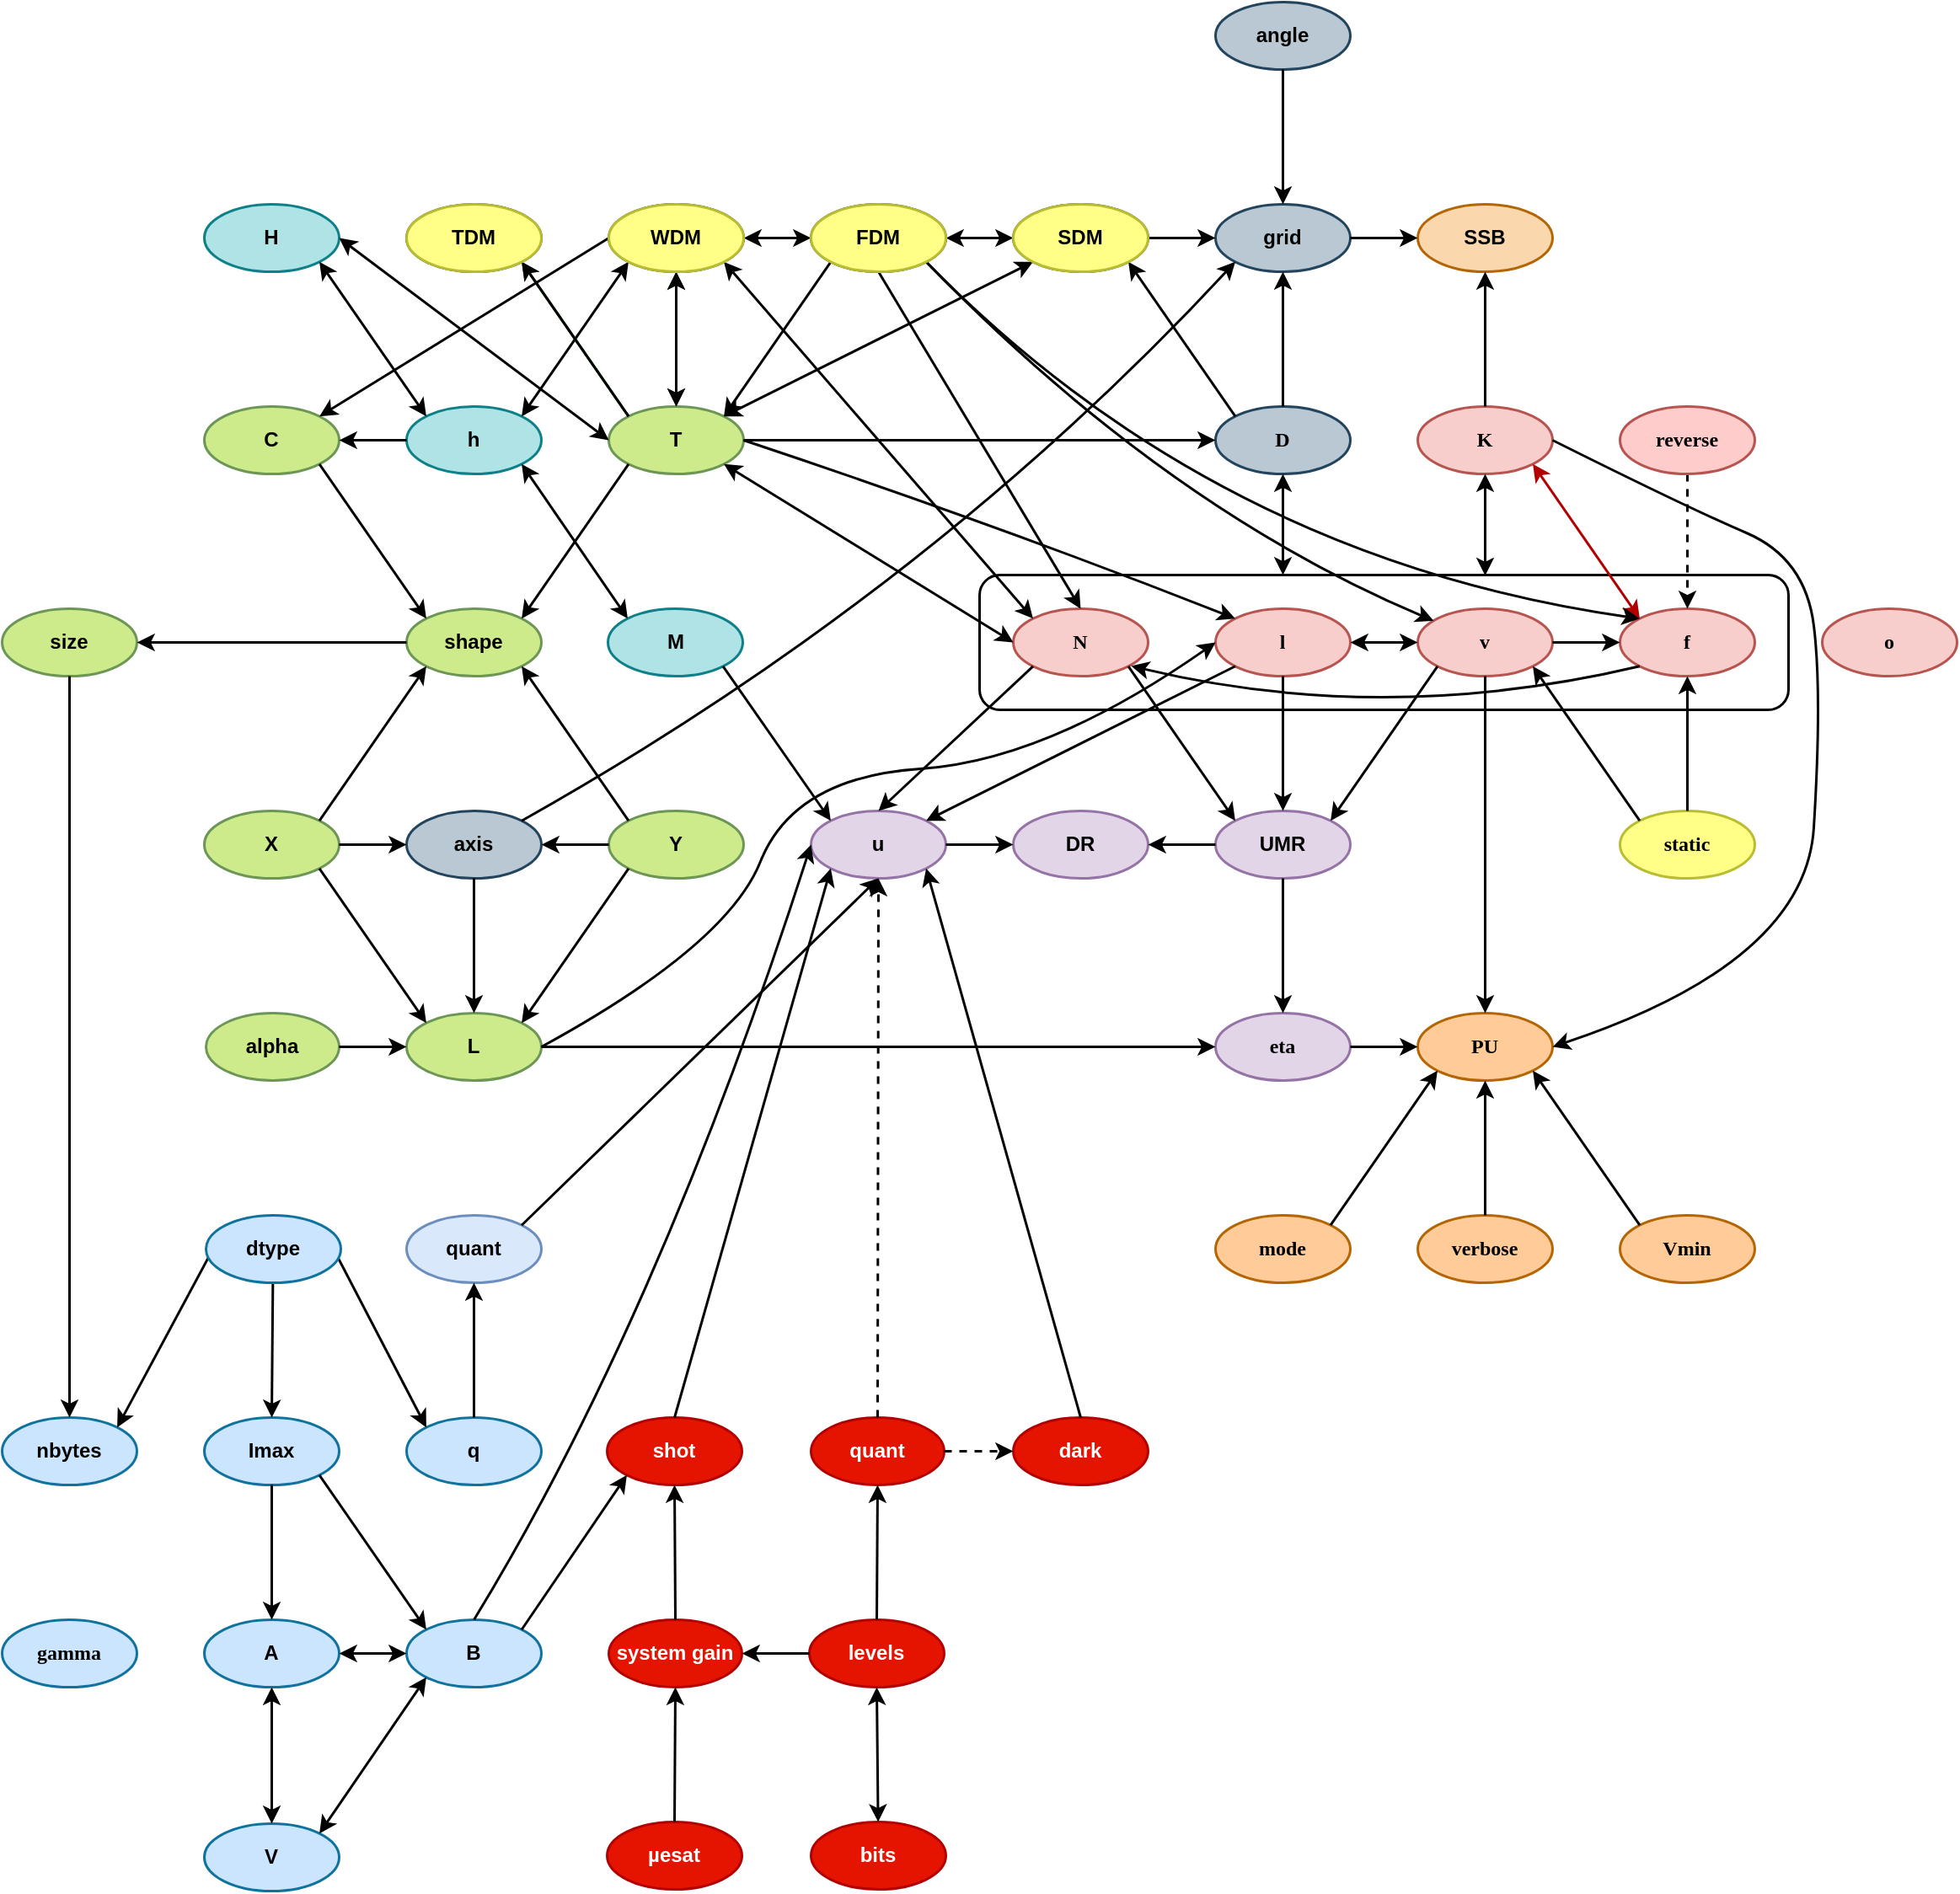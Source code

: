 <mxfile version="20.8.16" type="device"><diagram name="Page-1" id="42789a77-a242-8287-6e28-9cd8cfd52e62"><mxGraphModel dx="2074" dy="1205" grid="1" gridSize="10" guides="1" tooltips="1" connect="1" arrows="1" fold="1" page="1" pageScale="1" pageWidth="1169" pageHeight="827" background="#FFFFFF" math="0" shadow="0"><root><mxCell id="0"/><mxCell id="1" parent="0"/><mxCell id="Fuf8ZG8SZwSjGpJqajnA-6" value="" style="rounded=1;whiteSpace=wrap;html=1;labelBackgroundColor=default;strokeWidth=1.5;" parent="1" vertex="1"><mxGeometry x="620" y="380" width="480" height="80" as="geometry"/></mxCell><mxCell id="1ea317790d2ca983-6" value="&lt;span&gt;o&lt;/span&gt;" style="ellipse;whiteSpace=wrap;html=1;rounded=0;shadow=0;comic=0;labelBackgroundColor=none;strokeWidth=1.5;fontFamily=Verdana;fontSize=12;align=center;fontStyle=1;fillColor=#f8cecc;strokeColor=#b85450;labelBorderColor=none;" parent="1" vertex="1"><mxGeometry x="1120" y="400" width="80" height="40" as="geometry"/></mxCell><mxCell id="1ea317790d2ca983-1" value="N" style="ellipse;whiteSpace=wrap;html=1;rounded=0;shadow=0;comic=0;labelBackgroundColor=none;strokeWidth=1.5;fontFamily=Verdana;fontSize=12;align=center;fontStyle=1;fillColor=#f8cecc;strokeColor=#b85450;labelBorderColor=none;" parent="1" vertex="1"><mxGeometry x="640" y="400" width="80" height="40" as="geometry"/></mxCell><mxCell id="1ea317790d2ca983-2" value="&lt;span&gt;K&lt;/span&gt;" style="ellipse;whiteSpace=wrap;html=1;rounded=0;shadow=0;comic=0;labelBackgroundColor=none;strokeWidth=1.5;fontFamily=Verdana;fontSize=12;align=center;fontStyle=1;fillColor=#f8cecc;strokeColor=#b85450;labelBorderColor=none;" parent="1" vertex="1"><mxGeometry x="880" y="280" width="80" height="40" as="geometry"/></mxCell><mxCell id="1ea317790d2ca983-3" value="&lt;span&gt;l&lt;/span&gt;" style="ellipse;whiteSpace=wrap;html=1;rounded=0;shadow=0;comic=0;labelBackgroundColor=none;strokeWidth=1.5;fontFamily=Verdana;fontSize=12;align=center;fontStyle=1;fillColor=#f8cecc;strokeColor=#b85450;labelBorderColor=none;" parent="1" vertex="1"><mxGeometry x="760" y="400" width="80" height="40" as="geometry"/></mxCell><mxCell id="1ea317790d2ca983-4" value="&lt;span&gt;v&lt;/span&gt;" style="ellipse;whiteSpace=wrap;html=1;rounded=0;shadow=0;comic=0;labelBackgroundColor=none;strokeWidth=1.5;fontFamily=Verdana;fontSize=12;align=center;fontStyle=1;fillColor=#f8cecc;strokeColor=#b85450;labelBorderColor=none;" parent="1" vertex="1"><mxGeometry x="880" y="400" width="80" height="40" as="geometry"/></mxCell><mxCell id="1ea317790d2ca983-5" value="&lt;span&gt;f&lt;/span&gt;" style="ellipse;whiteSpace=wrap;html=1;rounded=0;shadow=0;comic=0;labelBackgroundColor=none;strokeWidth=1.5;fontFamily=Verdana;fontSize=12;align=center;fontStyle=1;fillColor=#f8cecc;strokeColor=#b85450;labelBorderColor=none;" parent="1" vertex="1"><mxGeometry x="1000" y="400" width="80" height="40" as="geometry"/></mxCell><mxCell id="1ea317790d2ca983-7" value="&lt;span&gt;D&lt;/span&gt;" style="ellipse;whiteSpace=wrap;html=1;rounded=0;shadow=0;comic=0;labelBackgroundColor=none;strokeWidth=1.5;fontFamily=Verdana;fontSize=12;align=center;fontStyle=1;fillColor=#bac8d3;strokeColor=#23445D;labelBorderColor=none;" parent="1" vertex="1"><mxGeometry x="760" y="280" width="80" height="40" as="geometry"/></mxCell><mxCell id="1ea317790d2ca983-8" value="eta" style="ellipse;whiteSpace=wrap;html=1;rounded=0;shadow=0;comic=0;labelBackgroundColor=none;strokeWidth=1.5;fontFamily=Verdana;fontSize=12;align=center;fontStyle=1;fillColor=#e1d5e7;strokeColor=#9673a6;labelBorderColor=none;" parent="1" vertex="1"><mxGeometry x="760" y="640" width="80" height="40" as="geometry"/></mxCell><mxCell id="1ea317790d2ca983-10" value="&lt;span&gt;static&lt;/span&gt;" style="ellipse;whiteSpace=wrap;html=1;rounded=0;shadow=0;comic=0;labelBackgroundColor=none;strokeWidth=1.5;fontFamily=Verdana;fontSize=12;align=center;fontStyle=1;fillColor=#ffff88;strokeColor=#B8BD31;labelBorderColor=none;" parent="1" vertex="1"><mxGeometry x="1000" y="520" width="80" height="40" as="geometry"/></mxCell><mxCell id="1ea317790d2ca983-11" value="&lt;span&gt;PU&lt;br&gt;&lt;/span&gt;" style="ellipse;whiteSpace=wrap;html=1;rounded=0;shadow=0;comic=0;labelBackgroundColor=none;strokeWidth=1.5;fontFamily=Verdana;fontSize=12;align=center;fontStyle=1;fillColor=#ffcc99;strokeColor=#B46504;labelBorderColor=none;" parent="1" vertex="1"><mxGeometry x="880" y="640" width="80" height="40" as="geometry"/></mxCell><mxCell id="fu6DnhhA0FLCa2TkjUO7-2" value="UMR" style="ellipse;whiteSpace=wrap;html=1;fontStyle=1;fillColor=#e1d5e7;strokeColor=#9673a6;shadow=0;strokeWidth=1.5;labelBorderColor=none;" parent="1" vertex="1"><mxGeometry x="760" y="520" width="80" height="40" as="geometry"/></mxCell><mxCell id="fu6DnhhA0FLCa2TkjUO7-3" value="" style="endArrow=classic;startArrow=classic;html=1;rounded=0;exitX=0;exitY=0;exitDx=0;exitDy=0;entryX=1;entryY=1;entryDx=0;entryDy=0;fillColor=#e51400;strokeColor=#B20000;fontStyle=1;shadow=0;strokeWidth=1.5;labelBorderColor=none;" parent="1" source="1ea317790d2ca983-5" target="1ea317790d2ca983-2" edge="1"><mxGeometry width="50" height="50" relative="1" as="geometry"><mxPoint x="970" y="460" as="sourcePoint"/><mxPoint x="940" y="400" as="targetPoint"/></mxGeometry></mxCell><mxCell id="fu6DnhhA0FLCa2TkjUO7-15" value="" style="endArrow=classic;html=1;rounded=1;exitX=0;exitY=1;exitDx=0;exitDy=0;entryX=1;entryY=0;entryDx=0;entryDy=0;fontStyle=1;shadow=0;strokeWidth=1.5;labelBorderColor=none;" parent="1" source="1ea317790d2ca983-4" target="fu6DnhhA0FLCa2TkjUO7-2" edge="1"><mxGeometry width="50" height="50" relative="1" as="geometry"><mxPoint x="950" y="460" as="sourcePoint"/><mxPoint x="1000" y="410" as="targetPoint"/></mxGeometry></mxCell><mxCell id="fu6DnhhA0FLCa2TkjUO7-16" value="" style="endArrow=classic;html=1;rounded=1;exitX=0.5;exitY=1;exitDx=0;exitDy=0;entryX=0.5;entryY=0;entryDx=0;entryDy=0;fontStyle=1;shadow=0;strokeWidth=1.5;labelBorderColor=none;" parent="1" source="1ea317790d2ca983-3" target="fu6DnhhA0FLCa2TkjUO7-2" edge="1"><mxGeometry width="50" height="50" relative="1" as="geometry"><mxPoint x="950" y="460" as="sourcePoint"/><mxPoint x="1000" y="410" as="targetPoint"/></mxGeometry></mxCell><mxCell id="fu6DnhhA0FLCa2TkjUO7-17" value="" style="endArrow=classic;html=1;rounded=1;exitX=1;exitY=1;exitDx=0;exitDy=0;entryX=0;entryY=0;entryDx=0;entryDy=0;fontStyle=1;shadow=0;strokeWidth=1.5;labelBorderColor=none;" parent="1" source="1ea317790d2ca983-1" target="fu6DnhhA0FLCa2TkjUO7-2" edge="1"><mxGeometry width="50" height="50" relative="1" as="geometry"><mxPoint x="950" y="460" as="sourcePoint"/><mxPoint x="1000" y="410" as="targetPoint"/></mxGeometry></mxCell><mxCell id="fu6DnhhA0FLCa2TkjUO7-18" value="" style="endArrow=classic;html=1;rounded=1;exitX=0.5;exitY=1;exitDx=0;exitDy=0;fontStyle=1;shadow=0;strokeWidth=1.5;labelBorderColor=none;" parent="1" source="fu6DnhhA0FLCa2TkjUO7-2" target="1ea317790d2ca983-8" edge="1"><mxGeometry width="50" height="50" relative="1" as="geometry"><mxPoint x="950" y="460" as="sourcePoint"/><mxPoint x="1000" y="410" as="targetPoint"/></mxGeometry></mxCell><mxCell id="fu6DnhhA0FLCa2TkjUO7-19" value="" style="endArrow=classic;html=1;rounded=1;exitX=0.5;exitY=1;exitDx=0;exitDy=0;entryX=0.5;entryY=0;entryDx=0;entryDy=0;fontStyle=1;shadow=0;strokeWidth=1.5;labelBorderColor=none;" parent="1" source="1ea317790d2ca983-4" target="1ea317790d2ca983-11" edge="1"><mxGeometry width="50" height="50" relative="1" as="geometry"><mxPoint x="950" y="460" as="sourcePoint"/><mxPoint x="1000" y="410" as="targetPoint"/></mxGeometry></mxCell><mxCell id="fu6DnhhA0FLCa2TkjUO7-20" value="" style="endArrow=classic;html=1;rounded=1;exitX=1;exitY=0.5;exitDx=0;exitDy=0;entryX=0;entryY=0.5;entryDx=0;entryDy=0;fontStyle=1;shadow=0;strokeWidth=1.5;labelBorderColor=none;" parent="1" source="1ea317790d2ca983-8" target="1ea317790d2ca983-11" edge="1"><mxGeometry width="50" height="50" relative="1" as="geometry"><mxPoint x="950" y="460" as="sourcePoint"/><mxPoint x="1000" y="410" as="targetPoint"/></mxGeometry></mxCell><mxCell id="fu6DnhhA0FLCa2TkjUO7-21" value="" style="endArrow=classic;startArrow=classic;html=1;rounded=1;exitX=1;exitY=0.5;exitDx=0;exitDy=0;fontStyle=1;shadow=0;strokeWidth=1.5;labelBorderColor=none;" parent="1" source="1ea317790d2ca983-3" edge="1"><mxGeometry width="50" height="50" relative="1" as="geometry"><mxPoint x="950" y="460" as="sourcePoint"/><mxPoint x="880" y="420" as="targetPoint"/></mxGeometry></mxCell><mxCell id="fu6DnhhA0FLCa2TkjUO7-22" value="" style="endArrow=classic;html=1;rounded=1;exitX=1;exitY=0.5;exitDx=0;exitDy=0;entryX=0;entryY=0.5;entryDx=0;entryDy=0;fontStyle=1;shadow=0;strokeWidth=1.5;labelBorderColor=none;" parent="1" source="1ea317790d2ca983-4" target="1ea317790d2ca983-5" edge="1"><mxGeometry width="50" height="50" relative="1" as="geometry"><mxPoint x="1010" y="590" as="sourcePoint"/><mxPoint x="1000" y="410" as="targetPoint"/></mxGeometry></mxCell><mxCell id="fu6DnhhA0FLCa2TkjUO7-24" value="" style="endArrow=classic;html=1;rounded=1;entryX=0.5;entryY=0;entryDx=0;entryDy=0;exitX=0.5;exitY=1;exitDx=0;exitDy=0;dashed=1;fontStyle=1;shadow=0;strokeWidth=1.5;labelBorderColor=none;" parent="1" target="1ea317790d2ca983-5" edge="1"><mxGeometry width="50" height="50" relative="1" as="geometry"><mxPoint x="1040" y="320" as="sourcePoint"/><mxPoint x="1000" y="410" as="targetPoint"/></mxGeometry></mxCell><mxCell id="fu6DnhhA0FLCa2TkjUO7-25" value="" style="endArrow=classic;html=1;rounded=1;entryX=1;entryY=1;entryDx=0;entryDy=0;exitX=0;exitY=0;exitDx=0;exitDy=0;fontStyle=1;shadow=0;strokeWidth=1.5;labelBorderColor=none;" parent="1" source="1ea317790d2ca983-10" target="1ea317790d2ca983-4" edge="1"><mxGeometry width="50" height="50" relative="1" as="geometry"><mxPoint x="980" y="520" as="sourcePoint"/><mxPoint x="1000" y="410" as="targetPoint"/></mxGeometry></mxCell><mxCell id="fu6DnhhA0FLCa2TkjUO7-26" value="" style="endArrow=classic;html=1;rounded=1;exitX=0.5;exitY=0;exitDx=0;exitDy=0;entryX=0.5;entryY=1;entryDx=0;entryDy=0;fontStyle=1;shadow=0;strokeWidth=1.5;labelBorderColor=none;" parent="1" source="1ea317790d2ca983-10" target="1ea317790d2ca983-5" edge="1"><mxGeometry width="50" height="50" relative="1" as="geometry"><mxPoint x="950" y="460" as="sourcePoint"/><mxPoint x="1000" y="410" as="targetPoint"/></mxGeometry></mxCell><mxCell id="fu6DnhhA0FLCa2TkjUO7-28" value="SSB" style="ellipse;whiteSpace=wrap;html=1;fontStyle=1;fillColor=#fad7ac;strokeColor=#b46504;shadow=0;strokeWidth=1.5;labelBorderColor=none;" parent="1" vertex="1"><mxGeometry x="880" y="160" width="80" height="40" as="geometry"/></mxCell><mxCell id="fu6DnhhA0FLCa2TkjUO7-29" value="grid" style="ellipse;whiteSpace=wrap;html=1;fontStyle=1;fillColor=#bac8d3;strokeColor=#23445D;shadow=0;strokeWidth=1.5;labelBorderColor=none;" parent="1" vertex="1"><mxGeometry x="760" y="160" width="80" height="40" as="geometry"/></mxCell><mxCell id="fu6DnhhA0FLCa2TkjUO7-30" value="" style="endArrow=classic;html=1;curved=1;exitX=1;exitY=0.5;exitDx=0;exitDy=0;entryX=0;entryY=0.5;entryDx=0;entryDy=0;fontStyle=1;shadow=0;strokeWidth=1.5;labelBorderColor=none;" parent="1" source="fu6DnhhA0FLCa2TkjUO7-29" target="fu6DnhhA0FLCa2TkjUO7-28" edge="1"><mxGeometry width="50" height="50" relative="1" as="geometry"><mxPoint x="950" y="380" as="sourcePoint"/><mxPoint x="1000" y="330" as="targetPoint"/></mxGeometry></mxCell><mxCell id="fu6DnhhA0FLCa2TkjUO7-31" value="" style="endArrow=classic;html=1;curved=1;exitX=0.5;exitY=0;exitDx=0;exitDy=0;entryX=0.5;entryY=1;entryDx=0;entryDy=0;fontStyle=1;shadow=0;strokeWidth=1.5;labelBorderColor=none;" parent="1" source="1ea317790d2ca983-2" target="fu6DnhhA0FLCa2TkjUO7-28" edge="1"><mxGeometry width="50" height="50" relative="1" as="geometry"><mxPoint x="950" y="380" as="sourcePoint"/><mxPoint x="1000" y="330" as="targetPoint"/></mxGeometry></mxCell><mxCell id="fu6DnhhA0FLCa2TkjUO7-32" value="" style="endArrow=classic;html=1;curved=1;exitX=0.5;exitY=0;exitDx=0;exitDy=0;fontStyle=1;shadow=0;strokeWidth=1.5;labelBorderColor=none;" parent="1" source="1ea317790d2ca983-7" target="fu6DnhhA0FLCa2TkjUO7-29" edge="1"><mxGeometry width="50" height="50" relative="1" as="geometry"><mxPoint x="950" y="380" as="sourcePoint"/><mxPoint x="1000" y="330" as="targetPoint"/></mxGeometry></mxCell><mxCell id="fu6DnhhA0FLCa2TkjUO7-33" value="angle" style="ellipse;whiteSpace=wrap;html=1;fontStyle=1;fillColor=#bac8d3;strokeColor=#23445D;shadow=0;strokeWidth=1.5;labelBorderColor=none;" parent="1" vertex="1"><mxGeometry x="760" y="40" width="80" height="40" as="geometry"/></mxCell><mxCell id="fu6DnhhA0FLCa2TkjUO7-34" value="" style="endArrow=classic;html=1;curved=1;exitX=0.5;exitY=1;exitDx=0;exitDy=0;entryX=0.5;entryY=0;entryDx=0;entryDy=0;fontStyle=1;shadow=0;strokeWidth=1.5;labelBorderColor=none;" parent="1" source="fu6DnhhA0FLCa2TkjUO7-33" target="fu6DnhhA0FLCa2TkjUO7-29" edge="1"><mxGeometry width="50" height="50" relative="1" as="geometry"><mxPoint x="950" y="340" as="sourcePoint"/><mxPoint x="1000" y="290" as="targetPoint"/></mxGeometry></mxCell><mxCell id="fu6DnhhA0FLCa2TkjUO7-35" value="TDM" style="ellipse;whiteSpace=wrap;html=1;fontStyle=1;fillColor=#ffff88;strokeColor=#36393d;shadow=0;strokeWidth=1.5;labelBorderColor=none;" parent="1" vertex="1"><mxGeometry x="280" y="160" width="80" height="40" as="geometry"/></mxCell><mxCell id="fu6DnhhA0FLCa2TkjUO7-36" value="WDM" style="ellipse;whiteSpace=wrap;html=1;fontStyle=1;fillColor=#ffff88;strokeColor=#36393d;shadow=0;strokeWidth=1.5;labelBorderColor=none;" parent="1" vertex="1"><mxGeometry x="400" y="160" width="80" height="40" as="geometry"/></mxCell><mxCell id="fu6DnhhA0FLCa2TkjUO7-37" value="FDM" style="ellipse;whiteSpace=wrap;html=1;fontStyle=1;fillColor=#ffff88;strokeColor=#36393d;shadow=0;strokeWidth=1.5;labelBorderColor=none;" parent="1" vertex="1"><mxGeometry x="520" y="160" width="80" height="40" as="geometry"/></mxCell><mxCell id="fu6DnhhA0FLCa2TkjUO7-38" value="SDM" style="ellipse;whiteSpace=wrap;html=1;fontStyle=1;fillColor=#ffff88;strokeColor=#36393d;shadow=0;strokeWidth=1.5;labelBorderColor=none;" parent="1" vertex="1"><mxGeometry x="640" y="160" width="80" height="40" as="geometry"/></mxCell><mxCell id="fu6DnhhA0FLCa2TkjUO7-39" value="" style="endArrow=classic;startArrow=classic;html=1;curved=1;exitX=1;exitY=0.5;exitDx=0;exitDy=0;entryX=0;entryY=0.5;entryDx=0;entryDy=0;fontStyle=1;shadow=0;strokeWidth=1.5;labelBorderColor=none;" parent="1" source="fu6DnhhA0FLCa2TkjUO7-36" target="fu6DnhhA0FLCa2TkjUO7-37" edge="1"><mxGeometry width="50" height="50" relative="1" as="geometry"><mxPoint x="950" y="460" as="sourcePoint"/><mxPoint x="1000" y="410" as="targetPoint"/></mxGeometry></mxCell><mxCell id="fu6DnhhA0FLCa2TkjUO7-40" value="" style="endArrow=classic;startArrow=classic;html=1;curved=1;exitX=1;exitY=0.5;exitDx=0;exitDy=0;entryX=0;entryY=0.5;entryDx=0;entryDy=0;fontStyle=1;shadow=0;strokeWidth=1.5;labelBorderColor=none;" parent="1" source="fu6DnhhA0FLCa2TkjUO7-37" target="fu6DnhhA0FLCa2TkjUO7-38" edge="1"><mxGeometry width="50" height="50" relative="1" as="geometry"><mxPoint x="950" y="460" as="sourcePoint"/><mxPoint x="1000" y="410" as="targetPoint"/></mxGeometry></mxCell><mxCell id="fu6DnhhA0FLCa2TkjUO7-41" value="" style="endArrow=classic;html=1;curved=1;exitX=1;exitY=0.5;exitDx=0;exitDy=0;entryX=0;entryY=0.5;entryDx=0;entryDy=0;fontStyle=1;shadow=0;strokeWidth=1.5;labelBorderColor=none;" parent="1" source="fu6DnhhA0FLCa2TkjUO7-38" target="fu6DnhhA0FLCa2TkjUO7-29" edge="1"><mxGeometry width="50" height="50" relative="1" as="geometry"><mxPoint x="950" y="340" as="sourcePoint"/><mxPoint x="1000" y="290" as="targetPoint"/></mxGeometry></mxCell><mxCell id="fu6DnhhA0FLCa2TkjUO7-42" value="" style="endArrow=classic;html=1;curved=1;exitX=0;exitY=0;exitDx=0;exitDy=0;entryX=1;entryY=1;entryDx=0;entryDy=0;fontStyle=1;shadow=0;strokeWidth=1.5;labelBorderColor=none;" parent="1" source="1ea317790d2ca983-7" target="fu6DnhhA0FLCa2TkjUO7-38" edge="1"><mxGeometry width="50" height="50" relative="1" as="geometry"><mxPoint x="950" y="340" as="sourcePoint"/><mxPoint x="1000" y="290" as="targetPoint"/></mxGeometry></mxCell><mxCell id="fu6DnhhA0FLCa2TkjUO7-43" value="shape" style="ellipse;whiteSpace=wrap;html=1;fontStyle=1;fillColor=#cdeb8b;strokeColor=#6D9656;shadow=0;strokeWidth=1.5;labelBorderColor=none;" parent="1" vertex="1"><mxGeometry x="280" y="400" width="80" height="40" as="geometry"/></mxCell><mxCell id="fu6DnhhA0FLCa2TkjUO7-44" value="T" style="ellipse;whiteSpace=wrap;html=1;fontStyle=1;fillColor=#cdeb8b;strokeColor=#6D9656;shadow=0;strokeWidth=1.5;labelBorderColor=none;" parent="1" vertex="1"><mxGeometry x="400" y="280" width="80" height="40" as="geometry"/></mxCell><mxCell id="fu6DnhhA0FLCa2TkjUO7-45" value="Y" style="ellipse;whiteSpace=wrap;html=1;fontStyle=1;fillColor=#cdeb8b;strokeColor=#6D9656;shadow=0;strokeWidth=1.5;labelBorderColor=none;" parent="1" vertex="1"><mxGeometry x="400" y="520" width="80" height="40" as="geometry"/></mxCell><mxCell id="fu6DnhhA0FLCa2TkjUO7-46" value="X" style="ellipse;whiteSpace=wrap;html=1;fontStyle=1;fillColor=#cdeb8b;strokeColor=#6D9656;shadow=0;strokeWidth=1.5;labelBorderColor=none;" parent="1" vertex="1"><mxGeometry x="160" y="520" width="80" height="40" as="geometry"/></mxCell><mxCell id="fu6DnhhA0FLCa2TkjUO7-47" value="C" style="ellipse;whiteSpace=wrap;html=1;fontStyle=1;fillColor=#cdeb8b;strokeColor=#6D9656;shadow=0;strokeWidth=1.5;labelBorderColor=none;" parent="1" vertex="1"><mxGeometry x="160" y="280" width="80" height="40" as="geometry"/></mxCell><mxCell id="fu6DnhhA0FLCa2TkjUO7-48" value="" style="endArrow=classic;html=1;curved=1;exitX=1;exitY=1;exitDx=0;exitDy=0;entryX=0;entryY=0;entryDx=0;entryDy=0;fontStyle=1;shadow=0;strokeWidth=1.5;labelBorderColor=none;" parent="1" source="fu6DnhhA0FLCa2TkjUO7-47" target="fu6DnhhA0FLCa2TkjUO7-43" edge="1"><mxGeometry width="50" height="50" relative="1" as="geometry"><mxPoint x="950" y="500" as="sourcePoint"/><mxPoint x="1000" y="450" as="targetPoint"/></mxGeometry></mxCell><mxCell id="fu6DnhhA0FLCa2TkjUO7-49" value="" style="endArrow=classic;html=1;curved=1;exitX=0;exitY=1;exitDx=0;exitDy=0;entryX=1;entryY=0;entryDx=0;entryDy=0;fontStyle=1;shadow=0;strokeWidth=1.5;labelBorderColor=none;" parent="1" source="fu6DnhhA0FLCa2TkjUO7-44" target="fu6DnhhA0FLCa2TkjUO7-43" edge="1"><mxGeometry width="50" height="50" relative="1" as="geometry"><mxPoint x="950" y="500" as="sourcePoint"/><mxPoint x="1000" y="450" as="targetPoint"/></mxGeometry></mxCell><mxCell id="fu6DnhhA0FLCa2TkjUO7-50" value="" style="endArrow=classic;html=1;curved=1;exitX=1;exitY=0;exitDx=0;exitDy=0;entryX=0;entryY=1;entryDx=0;entryDy=0;fontStyle=1;shadow=0;strokeWidth=1.5;labelBorderColor=none;" parent="1" source="fu6DnhhA0FLCa2TkjUO7-46" target="fu6DnhhA0FLCa2TkjUO7-43" edge="1"><mxGeometry width="50" height="50" relative="1" as="geometry"><mxPoint x="950" y="500" as="sourcePoint"/><mxPoint x="290" y="500" as="targetPoint"/></mxGeometry></mxCell><mxCell id="fu6DnhhA0FLCa2TkjUO7-51" value="" style="endArrow=classic;html=1;curved=1;exitX=0;exitY=0;exitDx=0;exitDy=0;entryX=1;entryY=1;entryDx=0;entryDy=0;fontStyle=1;shadow=0;strokeWidth=1.5;labelBorderColor=none;" parent="1" source="fu6DnhhA0FLCa2TkjUO7-45" target="fu6DnhhA0FLCa2TkjUO7-43" edge="1"><mxGeometry width="50" height="50" relative="1" as="geometry"><mxPoint x="950" y="500" as="sourcePoint"/><mxPoint x="1000" y="450" as="targetPoint"/></mxGeometry></mxCell><mxCell id="fu6DnhhA0FLCa2TkjUO7-52" value="size" style="ellipse;whiteSpace=wrap;html=1;fontStyle=1;fillColor=#cdeb8b;strokeColor=#6D9656;shadow=0;strokeWidth=1.5;labelBorderColor=none;" parent="1" vertex="1"><mxGeometry x="40" y="400" width="80" height="40" as="geometry"/></mxCell><mxCell id="fu6DnhhA0FLCa2TkjUO7-53" value="" style="endArrow=classic;html=1;curved=1;exitX=0;exitY=0.5;exitDx=0;exitDy=0;entryX=1;entryY=0.5;entryDx=0;entryDy=0;fontStyle=1;shadow=0;strokeWidth=1.5;labelBorderColor=none;" parent="1" source="fu6DnhhA0FLCa2TkjUO7-43" target="fu6DnhhA0FLCa2TkjUO7-52" edge="1"><mxGeometry width="50" height="50" relative="1" as="geometry"><mxPoint x="950" y="340" as="sourcePoint"/><mxPoint x="1000" y="290" as="targetPoint"/></mxGeometry></mxCell><mxCell id="fu6DnhhA0FLCa2TkjUO7-54" value="L" style="ellipse;whiteSpace=wrap;html=1;fontStyle=1;fillColor=#cdeb8b;strokeColor=#6D9656;shadow=0;strokeWidth=1.5;labelBorderColor=none;" parent="1" vertex="1"><mxGeometry x="280" y="640" width="80" height="40" as="geometry"/></mxCell><mxCell id="fu6DnhhA0FLCa2TkjUO7-55" value="" style="endArrow=classic;html=1;curved=1;exitX=1;exitY=1;exitDx=0;exitDy=0;entryX=0;entryY=0;entryDx=0;entryDy=0;fontStyle=1;shadow=0;strokeWidth=1.5;labelBorderColor=none;" parent="1" source="fu6DnhhA0FLCa2TkjUO7-46" target="fu6DnhhA0FLCa2TkjUO7-54" edge="1"><mxGeometry width="50" height="50" relative="1" as="geometry"><mxPoint x="950" y="520" as="sourcePoint"/><mxPoint x="1000" y="470" as="targetPoint"/></mxGeometry></mxCell><mxCell id="fu6DnhhA0FLCa2TkjUO7-56" value="" style="endArrow=classic;html=1;curved=1;exitX=0;exitY=1;exitDx=0;exitDy=0;entryX=1;entryY=0;entryDx=0;entryDy=0;fontStyle=1;shadow=0;strokeWidth=1.5;labelBorderColor=none;" parent="1" source="fu6DnhhA0FLCa2TkjUO7-45" target="fu6DnhhA0FLCa2TkjUO7-54" edge="1"><mxGeometry width="50" height="50" relative="1" as="geometry"><mxPoint x="950" y="520" as="sourcePoint"/><mxPoint x="1000" y="470" as="targetPoint"/></mxGeometry></mxCell><mxCell id="fu6DnhhA0FLCa2TkjUO7-57" value="" style="endArrow=classic;html=1;curved=1;exitX=1;exitY=0.5;exitDx=0;exitDy=0;entryX=0;entryY=0.5;entryDx=0;entryDy=0;fontStyle=1;shadow=0;strokeWidth=1.5;labelBorderColor=none;" parent="1" source="fu6DnhhA0FLCa2TkjUO7-54" target="1ea317790d2ca983-8" edge="1"><mxGeometry width="50" height="50" relative="1" as="geometry"><mxPoint x="950" y="520" as="sourcePoint"/><mxPoint x="1000" y="470" as="targetPoint"/><Array as="points"/></mxGeometry></mxCell><mxCell id="fu6DnhhA0FLCa2TkjUO7-58" value="u" style="ellipse;whiteSpace=wrap;html=1;fontStyle=1;fillColor=#e1d5e7;strokeColor=#9673a6;shadow=0;strokeWidth=1.5;labelBorderColor=none;" parent="1" vertex="1"><mxGeometry x="520" y="520" width="80" height="40" as="geometry"/></mxCell><mxCell id="fu6DnhhA0FLCa2TkjUO7-59" value="" style="endArrow=classic;html=1;curved=1;exitX=0;exitY=1;exitDx=0;exitDy=0;entryX=1;entryY=0;entryDx=0;entryDy=0;fontStyle=1;shadow=0;strokeWidth=1.5;labelBorderColor=none;" parent="1" source="1ea317790d2ca983-3" target="fu6DnhhA0FLCa2TkjUO7-58" edge="1"><mxGeometry width="50" height="50" relative="1" as="geometry"><mxPoint x="820" y="520" as="sourcePoint"/><mxPoint x="870" y="470" as="targetPoint"/></mxGeometry></mxCell><mxCell id="fu6DnhhA0FLCa2TkjUO7-60" value="" style="endArrow=classic;html=1;curved=1;exitX=0;exitY=1;exitDx=0;exitDy=0;entryX=0.5;entryY=0;entryDx=0;entryDy=0;fontStyle=1;shadow=0;strokeWidth=1.5;labelBorderColor=none;" parent="1" source="1ea317790d2ca983-1" target="fu6DnhhA0FLCa2TkjUO7-58" edge="1"><mxGeometry width="50" height="50" relative="1" as="geometry"><mxPoint x="820" y="520" as="sourcePoint"/><mxPoint x="870" y="470" as="targetPoint"/></mxGeometry></mxCell><mxCell id="fu6DnhhA0FLCa2TkjUO7-61" value="DR" style="ellipse;whiteSpace=wrap;html=1;fontStyle=1;fillColor=#e1d5e7;strokeColor=#9673a6;shadow=0;strokeWidth=1.5;labelBorderColor=none;" parent="1" vertex="1"><mxGeometry x="640" y="520" width="80" height="40" as="geometry"/></mxCell><mxCell id="fu6DnhhA0FLCa2TkjUO7-62" value="" style="endArrow=classic;html=1;curved=1;exitX=0;exitY=0.5;exitDx=0;exitDy=0;entryX=1;entryY=0.5;entryDx=0;entryDy=0;fontStyle=1;shadow=0;strokeWidth=1.5;labelBorderColor=none;" parent="1" source="fu6DnhhA0FLCa2TkjUO7-2" target="fu6DnhhA0FLCa2TkjUO7-61" edge="1"><mxGeometry width="50" height="50" relative="1" as="geometry"><mxPoint x="820" y="520" as="sourcePoint"/><mxPoint x="870" y="470" as="targetPoint"/></mxGeometry></mxCell><mxCell id="fu6DnhhA0FLCa2TkjUO7-63" value="" style="endArrow=classic;html=1;curved=1;exitX=1;exitY=0.5;exitDx=0;exitDy=0;entryX=0;entryY=0.5;entryDx=0;entryDy=0;fontStyle=1;shadow=0;strokeWidth=1.5;labelBorderColor=none;" parent="1" source="fu6DnhhA0FLCa2TkjUO7-58" target="fu6DnhhA0FLCa2TkjUO7-61" edge="1"><mxGeometry width="50" height="50" relative="1" as="geometry"><mxPoint x="820" y="520" as="sourcePoint"/><mxPoint x="870" y="470" as="targetPoint"/></mxGeometry></mxCell><mxCell id="fu6DnhhA0FLCa2TkjUO7-64" value="M" style="ellipse;whiteSpace=wrap;html=1;fontStyle=1;fillColor=#b0e3e6;strokeColor=#0e8088;shadow=0;strokeWidth=1.5;labelBorderColor=none;" parent="1" vertex="1"><mxGeometry x="399.5" y="400" width="80" height="40" as="geometry"/></mxCell><mxCell id="fu6DnhhA0FLCa2TkjUO7-69" value="" style="endArrow=classic;html=1;curved=1;exitX=1;exitY=1;exitDx=0;exitDy=0;entryX=0;entryY=0;entryDx=0;entryDy=0;fontStyle=1;shadow=0;strokeWidth=1.5;labelBorderColor=none;" parent="1" source="fu6DnhhA0FLCa2TkjUO7-64" target="fu6DnhhA0FLCa2TkjUO7-58" edge="1"><mxGeometry width="50" height="50" relative="1" as="geometry"><mxPoint x="820" y="520" as="sourcePoint"/><mxPoint x="870" y="470" as="targetPoint"/></mxGeometry></mxCell><mxCell id="fu6DnhhA0FLCa2TkjUO7-72" value="dark" style="ellipse;whiteSpace=wrap;html=1;fontStyle=1;fillColor=#e51400;strokeColor=#B20000;shadow=0;strokeWidth=1.5;labelBorderColor=none;fontColor=#ffffff;" parent="1" vertex="1"><mxGeometry x="640" y="880" width="80" height="40" as="geometry"/></mxCell><mxCell id="fu6DnhhA0FLCa2TkjUO7-73" value="quant" style="ellipse;whiteSpace=wrap;html=1;fontStyle=1;fillColor=#dae8fc;strokeColor=#6c8ebf;shadow=0;strokeWidth=1.5;labelBorderColor=none;" parent="1" vertex="1"><mxGeometry x="280" y="760" width="80" height="40" as="geometry"/></mxCell><mxCell id="fu6DnhhA0FLCa2TkjUO7-74" value="shot" style="ellipse;whiteSpace=wrap;html=1;fontStyle=1;fillColor=#e51400;strokeColor=#B20000;shadow=0;strokeWidth=1.5;labelBorderColor=none;fontColor=#ffffff;" parent="1" vertex="1"><mxGeometry x="399" y="880" width="80" height="40" as="geometry"/></mxCell><mxCell id="fu6DnhhA0FLCa2TkjUO7-75" value="" style="endArrow=classic;html=1;curved=1;exitX=0.5;exitY=0;exitDx=0;exitDy=0;entryX=0;entryY=1;entryDx=0;entryDy=0;fontStyle=1;shadow=0;strokeWidth=1.5;labelBorderColor=none;" parent="1" source="fu6DnhhA0FLCa2TkjUO7-74" target="fu6DnhhA0FLCa2TkjUO7-58" edge="1"><mxGeometry width="50" height="50" relative="1" as="geometry"><mxPoint x="820" y="520" as="sourcePoint"/><mxPoint x="870" y="470" as="targetPoint"/></mxGeometry></mxCell><mxCell id="fu6DnhhA0FLCa2TkjUO7-77" value="" style="endArrow=classic;html=1;curved=1;exitX=0.5;exitY=0;exitDx=0;exitDy=0;entryX=1;entryY=1;entryDx=0;entryDy=0;fontStyle=1;shadow=0;strokeWidth=1.5;labelBorderColor=none;" parent="1" source="fu6DnhhA0FLCa2TkjUO7-72" target="fu6DnhhA0FLCa2TkjUO7-58" edge="1"><mxGeometry width="50" height="50" relative="1" as="geometry"><mxPoint x="820" y="520" as="sourcePoint"/><mxPoint x="870" y="470" as="targetPoint"/></mxGeometry></mxCell><mxCell id="fu6DnhhA0FLCa2TkjUO7-78" value="" style="endArrow=classic;html=1;curved=1;exitX=1;exitY=0.5;exitDx=0;exitDy=0;entryX=0;entryY=0.5;entryDx=0;entryDy=0;fontStyle=1;shadow=0;strokeWidth=1.5;labelBorderColor=none;" parent="1" source="fu6DnhhA0FLCa2TkjUO7-44" target="1ea317790d2ca983-7" edge="1"><mxGeometry width="50" height="50" relative="1" as="geometry"><mxPoint x="820" y="520" as="sourcePoint"/><mxPoint x="870" y="470" as="targetPoint"/></mxGeometry></mxCell><mxCell id="fu6DnhhA0FLCa2TkjUO7-80" value="nbytes" style="ellipse;whiteSpace=wrap;html=1;fontStyle=1;fillColor=#cce5ff;strokeColor=#10739E;shadow=0;strokeWidth=1.5;labelBorderColor=none;" parent="1" vertex="1"><mxGeometry x="40" y="880" width="80" height="40" as="geometry"/></mxCell><mxCell id="fu6DnhhA0FLCa2TkjUO7-81" value="q" style="ellipse;whiteSpace=wrap;html=1;fontStyle=1;fillColor=#cce5ff;strokeColor=#10739E;shadow=0;strokeWidth=1.5;labelBorderColor=none;" parent="1" vertex="1"><mxGeometry x="280" y="880" width="80" height="40" as="geometry"/></mxCell><mxCell id="fu6DnhhA0FLCa2TkjUO7-82" value="Imax" style="ellipse;whiteSpace=wrap;html=1;fontStyle=1;fillColor=#cce5ff;strokeColor=#10739E;shadow=0;strokeWidth=1.5;labelBorderColor=none;" parent="1" vertex="1"><mxGeometry x="160" y="880" width="80" height="40" as="geometry"/></mxCell><mxCell id="fu6DnhhA0FLCa2TkjUO7-84" value="" style="endArrow=classic;html=1;curved=1;exitX=0.5;exitY=0;exitDx=0;exitDy=0;entryX=0.5;entryY=1;entryDx=0;entryDy=0;fontStyle=1;shadow=0;strokeWidth=1.5;labelBorderColor=none;" parent="1" source="fu6DnhhA0FLCa2TkjUO7-81" target="fu6DnhhA0FLCa2TkjUO7-73" edge="1"><mxGeometry width="50" height="50" relative="1" as="geometry"><mxPoint x="700" y="760" as="sourcePoint"/><mxPoint x="750" y="710" as="targetPoint"/></mxGeometry></mxCell><mxCell id="fu6DnhhA0FLCa2TkjUO7-85" value="" style="endArrow=classic;html=1;curved=1;exitX=1;exitY=0;exitDx=0;exitDy=0;entryX=0;entryY=0;entryDx=0;entryDy=0;fontStyle=1;shadow=0;strokeWidth=1.5;labelBorderColor=none;" parent="1" source="fu6DnhhA0FLCa2TkjUO7-79" target="fu6DnhhA0FLCa2TkjUO7-81" edge="1"><mxGeometry width="50" height="50" relative="1" as="geometry"><mxPoint x="820" y="740" as="sourcePoint"/><mxPoint x="870" y="690" as="targetPoint"/></mxGeometry></mxCell><mxCell id="fu6DnhhA0FLCa2TkjUO7-86" value="" style="endArrow=classic;html=1;curved=1;exitX=0.5;exitY=0;exitDx=0;exitDy=0;fontStyle=1;shadow=0;strokeWidth=1.5;labelBorderColor=none;fillColor=#cce5ff;strokeColor=#000000;entryX=0.5;entryY=0;entryDx=0;entryDy=0;" parent="1" source="fu6DnhhA0FLCa2TkjUO7-79" target="fu6DnhhA0FLCa2TkjUO7-82" edge="1"><mxGeometry width="50" height="50" relative="1" as="geometry"><mxPoint x="820" y="740" as="sourcePoint"/><mxPoint x="190" y="860" as="targetPoint"/></mxGeometry></mxCell><mxCell id="fu6DnhhA0FLCa2TkjUO7-87" value="" style="endArrow=classic;html=1;curved=1;exitX=0;exitY=0;exitDx=0;exitDy=0;entryX=1;entryY=0;entryDx=0;entryDy=0;fontStyle=1;shadow=0;strokeWidth=1.5;labelBorderColor=none;fillColor=#cce5ff;strokeColor=#000000;" parent="1" source="fu6DnhhA0FLCa2TkjUO7-79" target="fu6DnhhA0FLCa2TkjUO7-80" edge="1"><mxGeometry width="50" height="50" relative="1" as="geometry"><mxPoint x="820" y="740" as="sourcePoint"/><mxPoint x="870" y="690" as="targetPoint"/></mxGeometry></mxCell><mxCell id="fu6DnhhA0FLCa2TkjUO7-88" value="" style="endArrow=classic;html=1;curved=1;exitX=0.5;exitY=1;exitDx=0;exitDy=0;entryX=0.5;entryY=0;entryDx=0;entryDy=0;fontStyle=1;shadow=0;strokeWidth=1.5;labelBorderColor=none;" parent="1" source="fu6DnhhA0FLCa2TkjUO7-52" target="fu6DnhhA0FLCa2TkjUO7-80" edge="1"><mxGeometry width="50" height="50" relative="1" as="geometry"><mxPoint x="820" y="700" as="sourcePoint"/><mxPoint x="870" y="650" as="targetPoint"/></mxGeometry></mxCell><mxCell id="fu6DnhhA0FLCa2TkjUO7-89" value="A" style="ellipse;whiteSpace=wrap;html=1;fontStyle=1;fillColor=#cce5ff;strokeColor=#10739E;shadow=0;strokeWidth=1.5;labelBorderColor=none;" parent="1" vertex="1"><mxGeometry x="160" y="1000" width="80" height="40" as="geometry"/></mxCell><mxCell id="fu6DnhhA0FLCa2TkjUO7-90" value="B" style="ellipse;whiteSpace=wrap;html=1;fontStyle=1;fillColor=#cce5ff;strokeColor=#10739E;shadow=0;strokeWidth=1.5;labelBorderColor=none;" parent="1" vertex="1"><mxGeometry x="280" y="1000" width="80" height="40" as="geometry"/></mxCell><mxCell id="fu6DnhhA0FLCa2TkjUO7-91" value="V" style="ellipse;whiteSpace=wrap;html=1;fontStyle=1;fillColor=#cce5ff;strokeColor=#10739E;shadow=0;strokeWidth=1.5;labelBorderColor=none;" parent="1" vertex="1"><mxGeometry x="160" y="1121" width="80" height="40" as="geometry"/></mxCell><mxCell id="fu6DnhhA0FLCa2TkjUO7-92" value="" style="endArrow=classic;html=1;curved=1;exitX=0.5;exitY=0;exitDx=0;exitDy=0;entryX=0;entryY=0.5;entryDx=0;entryDy=0;fontStyle=1;shadow=0;strokeWidth=1.5;labelBorderColor=none;" parent="1" source="fu6DnhhA0FLCa2TkjUO7-90" target="fu6DnhhA0FLCa2TkjUO7-58" edge="1"><mxGeometry width="50" height="50" relative="1" as="geometry"><mxPoint x="820" y="700" as="sourcePoint"/><mxPoint x="870" y="650" as="targetPoint"/><Array as="points"><mxPoint x="430" y="820"/></Array></mxGeometry></mxCell><mxCell id="fu6DnhhA0FLCa2TkjUO7-94" value="" style="endArrow=classic;startArrow=classic;html=1;curved=1;exitX=0.5;exitY=0;exitDx=0;exitDy=0;entryX=0.5;entryY=1;entryDx=0;entryDy=0;fillColor=#008a00;strokeColor=#005700;fontStyle=1;shadow=0;strokeWidth=1.5;labelBorderColor=none;" parent="1" source="fu6DnhhA0FLCa2TkjUO7-44" target="fu6DnhhA0FLCa2TkjUO7-36" edge="1"><mxGeometry width="50" height="50" relative="1" as="geometry"><mxPoint x="820" y="610" as="sourcePoint"/><mxPoint x="870" y="560" as="targetPoint"/></mxGeometry></mxCell><mxCell id="fu6DnhhA0FLCa2TkjUO7-95" value="" style="endArrow=classic;startArrow=classic;html=1;curved=1;exitX=1;exitY=0;exitDx=0;exitDy=0;entryX=0;entryY=1;entryDx=0;entryDy=0;fillColor=#60a917;strokeColor=#000000;fontStyle=1;shadow=0;strokeWidth=1.5;labelBorderColor=none;" parent="1" source="fu6DnhhA0FLCa2TkjUO7-44" target="fu6DnhhA0FLCa2TkjUO7-38" edge="1"><mxGeometry width="50" height="50" relative="1" as="geometry"><mxPoint x="820" y="610" as="sourcePoint"/><mxPoint x="870" y="560" as="targetPoint"/></mxGeometry></mxCell><mxCell id="fu6DnhhA0FLCa2TkjUO7-96" value="" style="endArrow=classic;html=1;curved=1;exitX=0;exitY=1;exitDx=0;exitDy=0;entryX=1;entryY=0;entryDx=0;entryDy=0;fillColor=#008a00;strokeColor=#000000;fontStyle=1;shadow=0;strokeWidth=1.5;labelBorderColor=none;" parent="1" source="fu6DnhhA0FLCa2TkjUO7-37" target="fu6DnhhA0FLCa2TkjUO7-44" edge="1"><mxGeometry width="50" height="50" relative="1" as="geometry"><mxPoint x="820" y="610" as="sourcePoint"/><mxPoint x="870" y="560" as="targetPoint"/></mxGeometry></mxCell><mxCell id="fu6DnhhA0FLCa2TkjUO7-97" value="" style="endArrow=classic;html=1;curved=1;exitX=0.5;exitY=1;exitDx=0;exitDy=0;entryX=0.5;entryY=0;entryDx=0;entryDy=0;fontStyle=1;shadow=0;strokeWidth=1.5;labelBorderColor=none;" parent="1" source="fu6DnhhA0FLCa2TkjUO7-37" target="1ea317790d2ca983-1" edge="1"><mxGeometry width="50" height="50" relative="1" as="geometry"><mxPoint x="820" y="610" as="sourcePoint"/><mxPoint x="870" y="560" as="targetPoint"/></mxGeometry></mxCell><mxCell id="fu6DnhhA0FLCa2TkjUO7-98" value="" style="endArrow=classic;startArrow=classic;html=1;curved=1;exitX=1;exitY=1;exitDx=0;exitDy=0;entryX=0;entryY=0;entryDx=0;entryDy=0;fontStyle=1;shadow=0;strokeWidth=1.5;labelBorderColor=none;" parent="1" source="fu6DnhhA0FLCa2TkjUO7-36" target="1ea317790d2ca983-1" edge="1"><mxGeometry width="50" height="50" relative="1" as="geometry"><mxPoint x="820" y="610" as="sourcePoint"/><mxPoint x="870" y="560" as="targetPoint"/></mxGeometry></mxCell><mxCell id="fu6DnhhA0FLCa2TkjUO7-99" value="" style="endArrow=classic;startArrow=classic;html=1;curved=1;exitX=1;exitY=1;exitDx=0;exitDy=0;entryX=0;entryY=0.5;entryDx=0;entryDy=0;fontStyle=1;fillColor=#60a917;strokeColor=#000000;shadow=0;strokeWidth=1.5;labelBorderColor=none;" parent="1" source="fu6DnhhA0FLCa2TkjUO7-44" target="1ea317790d2ca983-1" edge="1"><mxGeometry width="50" height="50" relative="1" as="geometry"><mxPoint x="820" y="610" as="sourcePoint"/><mxPoint x="620" y="430" as="targetPoint"/></mxGeometry></mxCell><mxCell id="fu6DnhhA0FLCa2TkjUO7-100" value="" style="endArrow=classic;html=1;curved=1;exitX=1;exitY=1;exitDx=0;exitDy=0;fontStyle=1;shadow=0;strokeWidth=1.5;labelBorderColor=none;" parent="1" source="fu6DnhhA0FLCa2TkjUO7-37" target="1ea317790d2ca983-4" edge="1"><mxGeometry width="50" height="50" relative="1" as="geometry"><mxPoint x="820" y="610" as="sourcePoint"/><mxPoint x="870" y="560" as="targetPoint"/><Array as="points"><mxPoint x="730" y="340"/></Array></mxGeometry></mxCell><mxCell id="fu6DnhhA0FLCa2TkjUO7-101" value="" style="endArrow=classic;html=1;curved=1;exitX=1;exitY=0.5;exitDx=0;exitDy=0;entryX=0;entryY=0;entryDx=0;entryDy=0;fontStyle=1;shadow=0;strokeWidth=1.5;labelBorderColor=none;" parent="1" source="fu6DnhhA0FLCa2TkjUO7-44" target="1ea317790d2ca983-3" edge="1"><mxGeometry width="50" height="50" relative="1" as="geometry"><mxPoint x="820" y="610" as="sourcePoint"/><mxPoint x="870" y="560" as="targetPoint"/><Array as="points"><mxPoint x="630" y="350"/></Array></mxGeometry></mxCell><mxCell id="fu6DnhhA0FLCa2TkjUO7-102" value="" style="endArrow=classic;html=1;curved=1;exitX=1;exitY=0;exitDx=0;exitDy=0;entryX=0;entryY=1;entryDx=0;entryDy=0;fontStyle=1;shadow=0;strokeWidth=1.5;labelBorderColor=none;" parent="1" source="fu6DnhhA0FLCa2TkjUO7-90" target="fu6DnhhA0FLCa2TkjUO7-74" edge="1"><mxGeometry width="50" height="50" relative="1" as="geometry"><mxPoint x="700" y="850" as="sourcePoint"/><mxPoint x="750" y="800" as="targetPoint"/></mxGeometry></mxCell><mxCell id="fu6DnhhA0FLCa2TkjUO7-103" value="" style="endArrow=classic;html=1;curved=1;exitX=0.5;exitY=0;exitDx=0;exitDy=0;fontStyle=1;shadow=0;strokeWidth=1.5;labelBorderColor=none;fillColor=#cce5ff;strokeColor=#000000;startArrow=none;" parent="1" source="fu6DnhhA0FLCa2TkjUO7-79" edge="1"><mxGeometry width="50" height="50" relative="1" as="geometry"><mxPoint x="740" y="850" as="sourcePoint"/><mxPoint x="200" y="800" as="targetPoint"/></mxGeometry></mxCell><mxCell id="fu6DnhhA0FLCa2TkjUO7-104" value="" style="endArrow=classic;html=1;curved=1;exitX=1;exitY=1;exitDx=0;exitDy=0;fontStyle=1;shadow=0;strokeWidth=1.5;labelBorderColor=none;entryX=0;entryY=0;entryDx=0;entryDy=0;" parent="1" source="fu6DnhhA0FLCa2TkjUO7-82" target="fu6DnhhA0FLCa2TkjUO7-90" edge="1"><mxGeometry width="50" height="50" relative="1" as="geometry"><mxPoint x="740" y="850" as="sourcePoint"/><mxPoint x="280" y="980" as="targetPoint"/></mxGeometry></mxCell><mxCell id="fu6DnhhA0FLCa2TkjUO7-105" value="" style="endArrow=classic;startArrow=classic;html=1;curved=1;exitX=1;exitY=0.5;exitDx=0;exitDy=0;entryX=0;entryY=0.5;entryDx=0;entryDy=0;fontStyle=1;shadow=0;strokeWidth=1.5;labelBorderColor=none;" parent="1" source="fu6DnhhA0FLCa2TkjUO7-89" target="fu6DnhhA0FLCa2TkjUO7-90" edge="1"><mxGeometry width="50" height="50" relative="1" as="geometry"><mxPoint x="740" y="1090" as="sourcePoint"/><mxPoint x="790" y="1040" as="targetPoint"/></mxGeometry></mxCell><mxCell id="fu6DnhhA0FLCa2TkjUO7-106" value="" style="endArrow=classic;startArrow=classic;html=1;curved=1;exitX=1;exitY=0;exitDx=0;exitDy=0;entryX=0;entryY=1;entryDx=0;entryDy=0;fontStyle=1;shadow=0;strokeWidth=1.5;labelBorderColor=none;" parent="1" source="fu6DnhhA0FLCa2TkjUO7-91" target="fu6DnhhA0FLCa2TkjUO7-90" edge="1"><mxGeometry width="50" height="50" relative="1" as="geometry"><mxPoint x="730" y="1240" as="sourcePoint"/><mxPoint x="780" y="1190" as="targetPoint"/></mxGeometry></mxCell><mxCell id="fu6DnhhA0FLCa2TkjUO7-107" value="" style="endArrow=classic;startArrow=classic;html=1;curved=1;fontStyle=1;shadow=0;strokeWidth=1.5;labelBorderColor=none;fillColor=#cce5ff;strokeColor=#000000;entryX=0.5;entryY=1;entryDx=0;entryDy=0;exitX=0.5;exitY=0;exitDx=0;exitDy=0;" parent="1" source="fu6DnhhA0FLCa2TkjUO7-91" target="fu6DnhhA0FLCa2TkjUO7-89" edge="1"><mxGeometry width="50" height="50" relative="1" as="geometry"><mxPoint x="150" y="1121" as="sourcePoint"/><mxPoint x="150" y="1041" as="targetPoint"/></mxGeometry></mxCell><mxCell id="fu6DnhhA0FLCa2TkjUO7-108" value="axis" style="ellipse;whiteSpace=wrap;html=1;fontStyle=1;fillColor=#bac8d3;strokeColor=#23445D;shadow=0;strokeWidth=1.5;labelBorderColor=none;" parent="1" vertex="1"><mxGeometry x="280" y="520" width="80" height="40" as="geometry"/></mxCell><mxCell id="fu6DnhhA0FLCa2TkjUO7-109" value="" style="endArrow=classic;html=1;curved=1;exitX=1;exitY=0.5;exitDx=0;exitDy=0;entryX=0;entryY=0.5;entryDx=0;entryDy=0;fontStyle=1;shadow=0;strokeWidth=1.5;labelBorderColor=none;" parent="1" source="fu6DnhhA0FLCa2TkjUO7-46" target="fu6DnhhA0FLCa2TkjUO7-108" edge="1"><mxGeometry width="50" height="50" relative="1" as="geometry"><mxPoint x="610" y="730" as="sourcePoint"/><mxPoint x="660" y="680" as="targetPoint"/></mxGeometry></mxCell><mxCell id="fu6DnhhA0FLCa2TkjUO7-110" value="" style="endArrow=classic;html=1;curved=1;exitX=0;exitY=0.5;exitDx=0;exitDy=0;fontStyle=1;shadow=0;strokeWidth=1.5;labelBorderColor=none;" parent="1" source="fu6DnhhA0FLCa2TkjUO7-45" edge="1"><mxGeometry width="50" height="50" relative="1" as="geometry"><mxPoint x="250" y="550" as="sourcePoint"/><mxPoint x="360" y="540" as="targetPoint"/></mxGeometry></mxCell><mxCell id="fu6DnhhA0FLCa2TkjUO7-111" value="" style="endArrow=classic;html=1;curved=1;exitX=0.5;exitY=1;exitDx=0;exitDy=0;entryX=0.5;entryY=0;entryDx=0;entryDy=0;fontStyle=1;shadow=0;strokeWidth=1.5;labelBorderColor=none;" parent="1" source="fu6DnhhA0FLCa2TkjUO7-108" target="fu6DnhhA0FLCa2TkjUO7-54" edge="1"><mxGeometry width="50" height="50" relative="1" as="geometry"><mxPoint x="610" y="730" as="sourcePoint"/><mxPoint x="660" y="680" as="targetPoint"/></mxGeometry></mxCell><mxCell id="fu6DnhhA0FLCa2TkjUO7-112" value="h" style="ellipse;whiteSpace=wrap;html=1;fontStyle=1;fillColor=#b0e3e6;strokeColor=#0e8088;shadow=0;strokeWidth=1.5;labelBorderColor=none;" parent="1" vertex="1"><mxGeometry x="280" y="280" width="80" height="40" as="geometry"/></mxCell><mxCell id="fu6DnhhA0FLCa2TkjUO7-113" value="H" style="ellipse;whiteSpace=wrap;html=1;fontStyle=1;fillColor=#b0e3e6;strokeColor=#0e8088;shadow=0;strokeWidth=1.5;labelBorderColor=none;" parent="1" vertex="1"><mxGeometry x="160" y="160" width="80" height="40" as="geometry"/></mxCell><mxCell id="fu6DnhhA0FLCa2TkjUO7-114" value="" style="endArrow=classic;startArrow=classic;html=1;curved=1;exitX=1;exitY=1;exitDx=0;exitDy=0;entryX=0;entryY=0;entryDx=0;entryDy=0;fontStyle=1;shadow=0;strokeWidth=1.5;labelBorderColor=none;" parent="1" source="fu6DnhhA0FLCa2TkjUO7-113" target="fu6DnhhA0FLCa2TkjUO7-112" edge="1"><mxGeometry width="50" height="50" relative="1" as="geometry"><mxPoint x="610" y="550" as="sourcePoint"/><mxPoint x="660" y="500" as="targetPoint"/></mxGeometry></mxCell><mxCell id="fu6DnhhA0FLCa2TkjUO7-115" value="" style="endArrow=classic;startArrow=classic;html=1;curved=1;exitX=1;exitY=1;exitDx=0;exitDy=0;entryX=0;entryY=0;entryDx=0;entryDy=0;fontStyle=1;shadow=0;strokeWidth=1.5;labelBorderColor=none;" parent="1" source="fu6DnhhA0FLCa2TkjUO7-112" target="fu6DnhhA0FLCa2TkjUO7-64" edge="1"><mxGeometry width="50" height="50" relative="1" as="geometry"><mxPoint x="336.564" y="374.142" as="sourcePoint"/><mxPoint x="399.996" y="465.858" as="targetPoint"/></mxGeometry></mxCell><mxCell id="fu6DnhhA0FLCa2TkjUO7-116" value="" style="endArrow=classic;html=1;curved=1;exitX=0;exitY=0.5;exitDx=0;exitDy=0;entryX=1;entryY=0.5;entryDx=0;entryDy=0;fontStyle=1;shadow=0;strokeWidth=1.5;labelBorderColor=none;" parent="1" source="fu6DnhhA0FLCa2TkjUO7-112" target="fu6DnhhA0FLCa2TkjUO7-47" edge="1"><mxGeometry width="50" height="50" relative="1" as="geometry"><mxPoint x="610" y="550" as="sourcePoint"/><mxPoint x="660" y="500" as="targetPoint"/></mxGeometry></mxCell><mxCell id="fu6DnhhA0FLCa2TkjUO7-117" value="" style="endArrow=classic;startArrow=classic;html=1;curved=1;exitX=1;exitY=0;exitDx=0;exitDy=0;entryX=0;entryY=1;entryDx=0;entryDy=0;fontStyle=1;shadow=0;strokeWidth=1.5;labelBorderColor=none;" parent="1" source="fu6DnhhA0FLCa2TkjUO7-112" target="fu6DnhhA0FLCa2TkjUO7-36" edge="1"><mxGeometry width="50" height="50" relative="1" as="geometry"><mxPoint x="610" y="550" as="sourcePoint"/><mxPoint x="660" y="500" as="targetPoint"/></mxGeometry></mxCell><mxCell id="fu6DnhhA0FLCa2TkjUO7-118" value="" style="endArrow=classic;startArrow=classic;html=1;curved=1;exitX=1;exitY=0.5;exitDx=0;exitDy=0;entryX=0;entryY=0.5;entryDx=0;entryDy=0;fontStyle=1;shadow=0;strokeWidth=1.5;labelBorderColor=none;" parent="1" source="fu6DnhhA0FLCa2TkjUO7-113" target="fu6DnhhA0FLCa2TkjUO7-44" edge="1"><mxGeometry width="50" height="50" relative="1" as="geometry"><mxPoint x="610" y="550" as="sourcePoint"/><mxPoint x="660" y="500" as="targetPoint"/></mxGeometry></mxCell><mxCell id="fu6DnhhA0FLCa2TkjUO7-119" value="" style="endArrow=classic;html=1;curved=1;exitX=0;exitY=0.5;exitDx=0;exitDy=0;entryX=1;entryY=0;entryDx=0;entryDy=0;fontStyle=1;shadow=0;strokeWidth=1.5;labelBorderColor=none;" parent="1" source="fu6DnhhA0FLCa2TkjUO7-36" target="fu6DnhhA0FLCa2TkjUO7-47" edge="1"><mxGeometry width="50" height="50" relative="1" as="geometry"><mxPoint x="610" y="550" as="sourcePoint"/><mxPoint x="660" y="500" as="targetPoint"/></mxGeometry></mxCell><mxCell id="fu6DnhhA0FLCa2TkjUO7-120" value="" style="endArrow=classic;html=1;curved=1;exitX=0;exitY=0;exitDx=0;exitDy=0;entryX=1;entryY=1;entryDx=0;entryDy=0;fillColor=#008a00;strokeColor=#005700;fontStyle=1;shadow=0;strokeWidth=1.5;labelBorderColor=none;" parent="1" source="fu6DnhhA0FLCa2TkjUO7-44" target="fu6DnhhA0FLCa2TkjUO7-35" edge="1"><mxGeometry width="50" height="50" relative="1" as="geometry"><mxPoint x="610" y="550" as="sourcePoint"/><mxPoint x="660" y="500" as="targetPoint"/></mxGeometry></mxCell><mxCell id="fu6DnhhA0FLCa2TkjUO7-122" value="" style="endArrow=classic;html=1;curved=1;exitX=0;exitY=1;exitDx=0;exitDy=0;fontStyle=1;shadow=0;strokeWidth=1.5;labelBorderColor=none;" parent="1" source="1ea317790d2ca983-5" edge="1"><mxGeometry width="50" height="50" relative="1" as="geometry"><mxPoint x="610" y="550" as="sourcePoint"/><mxPoint x="710" y="434" as="targetPoint"/><Array as="points"><mxPoint x="860" y="470"/></Array></mxGeometry></mxCell><mxCell id="fu6DnhhA0FLCa2TkjUO7-123" value="" style="endArrow=classic;html=1;curved=1;exitX=1;exitY=1;exitDx=0;exitDy=0;entryX=0;entryY=0;entryDx=0;entryDy=0;fontStyle=1;shadow=0;strokeWidth=1.5;labelBorderColor=none;" parent="1" source="fu6DnhhA0FLCa2TkjUO7-37" target="1ea317790d2ca983-5" edge="1"><mxGeometry width="50" height="50" relative="1" as="geometry"><mxPoint x="610" y="550" as="sourcePoint"/><mxPoint x="660" y="500" as="targetPoint"/><Array as="points"><mxPoint x="760" y="370"/></Array></mxGeometry></mxCell><mxCell id="fu6DnhhA0FLCa2TkjUO7-124" value="" style="endArrow=classic;html=1;curved=1;exitX=1;exitY=0.5;exitDx=0;exitDy=0;entryX=1;entryY=0.5;entryDx=0;entryDy=0;fontStyle=1;shadow=0;strokeWidth=1.5;labelBorderColor=none;" parent="1" source="1ea317790d2ca983-2" target="1ea317790d2ca983-11" edge="1"><mxGeometry width="50" height="50" relative="1" as="geometry"><mxPoint x="610" y="550" as="sourcePoint"/><mxPoint x="660" y="500" as="targetPoint"/><Array as="points"><mxPoint x="1040" y="340"/><mxPoint x="1110" y="370"/><mxPoint x="1120" y="450"/><mxPoint x="1110" y="610"/></Array></mxGeometry></mxCell><mxCell id="fu6DnhhA0FLCa2TkjUO7-125" value="&lt;span&gt;gamma&lt;/span&gt;" style="ellipse;whiteSpace=wrap;html=1;rounded=0;shadow=0;comic=0;labelBackgroundColor=none;strokeWidth=1.5;fontFamily=Verdana;fontSize=12;align=center;fontStyle=1;fillColor=#cce5ff;strokeColor=#10739E;labelBorderColor=none;" parent="1" vertex="1"><mxGeometry x="40" y="1000" width="80" height="40" as="geometry"/></mxCell><mxCell id="fu6DnhhA0FLCa2TkjUO7-126" value="&lt;span&gt;verbose&lt;br&gt;&lt;/span&gt;" style="ellipse;whiteSpace=wrap;html=1;rounded=0;shadow=0;comic=0;labelBackgroundColor=none;strokeWidth=1.5;fontFamily=Verdana;fontSize=12;align=center;fontStyle=1;fillColor=#ffcc99;strokeColor=#B46504;labelBorderColor=none;" parent="1" vertex="1"><mxGeometry x="880" y="760" width="80" height="40" as="geometry"/></mxCell><mxCell id="fu6DnhhA0FLCa2TkjUO7-127" value="&lt;span&gt;mode&lt;/span&gt;" style="ellipse;whiteSpace=wrap;html=1;rounded=0;shadow=0;comic=0;labelBackgroundColor=none;strokeWidth=1.5;fontFamily=Verdana;fontSize=12;align=center;fontStyle=1;fillColor=#ffcc99;strokeColor=#B46504;labelBorderColor=none;" parent="1" vertex="1"><mxGeometry x="760" y="760" width="80" height="40" as="geometry"/></mxCell><mxCell id="fu6DnhhA0FLCa2TkjUO7-128" value="&lt;span&gt;Vmin&lt;/span&gt;" style="ellipse;whiteSpace=wrap;html=1;rounded=0;shadow=0;comic=0;labelBackgroundColor=none;strokeWidth=1.5;fontFamily=Verdana;fontSize=12;align=center;fontStyle=1;fillColor=#ffcc99;strokeColor=#B46504;labelBorderColor=none;" parent="1" vertex="1"><mxGeometry x="1000" y="760" width="80" height="40" as="geometry"/></mxCell><mxCell id="fu6DnhhA0FLCa2TkjUO7-129" value="" style="endArrow=classic;html=1;curved=1;exitX=0;exitY=0;exitDx=0;exitDy=0;entryX=1;entryY=1;entryDx=0;entryDy=0;fontStyle=1;shadow=0;strokeWidth=1.5;labelBorderColor=none;" parent="1" source="fu6DnhhA0FLCa2TkjUO7-128" target="1ea317790d2ca983-11" edge="1"><mxGeometry width="50" height="50" relative="1" as="geometry"><mxPoint x="610" y="890" as="sourcePoint"/><mxPoint x="660" y="840" as="targetPoint"/></mxGeometry></mxCell><mxCell id="fu6DnhhA0FLCa2TkjUO7-130" value="" style="endArrow=classic;html=1;curved=1;entryX=0.5;entryY=1;entryDx=0;entryDy=0;fontStyle=1;shadow=0;strokeWidth=1.5;labelBorderColor=none;" parent="1" source="fu6DnhhA0FLCa2TkjUO7-126" target="1ea317790d2ca983-11" edge="1"><mxGeometry width="50" height="50" relative="1" as="geometry"><mxPoint x="810" y="1010" as="sourcePoint"/><mxPoint x="901.716" y="684.142" as="targetPoint"/></mxGeometry></mxCell><mxCell id="fu6DnhhA0FLCa2TkjUO7-131" value="" style="endArrow=classic;html=1;curved=1;exitX=1;exitY=0;exitDx=0;exitDy=0;entryX=0;entryY=1;entryDx=0;entryDy=0;fontStyle=1;shadow=0;strokeWidth=1.5;labelBorderColor=none;" parent="1" source="fu6DnhhA0FLCa2TkjUO7-127" target="1ea317790d2ca983-11" edge="1"><mxGeometry width="50" height="50" relative="1" as="geometry"><mxPoint x="820" y="1020" as="sourcePoint"/><mxPoint x="911.716" y="694.142" as="targetPoint"/></mxGeometry></mxCell><mxCell id="fu6DnhhA0FLCa2TkjUO7-132" value="" style="endArrow=classic;html=1;curved=1;exitX=0;exitY=0;exitDx=0;exitDy=0;entryX=1;entryY=1;entryDx=0;entryDy=0;fillColor=#60a917;strokeColor=#000000;fontStyle=1;shadow=0;strokeWidth=1.5;labelBorderColor=none;" parent="1" edge="1"><mxGeometry width="50" height="50" relative="1" as="geometry"><mxPoint x="411.716" y="285.858" as="sourcePoint"/><mxPoint x="348.284" y="194.142" as="targetPoint"/></mxGeometry></mxCell><mxCell id="fu6DnhhA0FLCa2TkjUO7-133" value="" style="endArrow=classic;startArrow=classic;html=1;curved=1;exitX=0.5;exitY=0;exitDx=0;exitDy=0;entryX=0.5;entryY=1;entryDx=0;entryDy=0;fillColor=#60a917;strokeColor=#000000;fontStyle=1;shadow=0;strokeWidth=1.5;labelBorderColor=none;" parent="1" edge="1"><mxGeometry width="50" height="50" relative="1" as="geometry"><mxPoint x="440" y="280" as="sourcePoint"/><mxPoint x="440" y="200" as="targetPoint"/></mxGeometry></mxCell><mxCell id="fu6DnhhA0FLCa2TkjUO7-140" value="" style="endArrow=classic;html=1;strokeColor=#000000;curved=1;exitX=1;exitY=0;exitDx=0;exitDy=0;entryX=0;entryY=1;entryDx=0;entryDy=0;shadow=0;strokeWidth=1.5;labelBorderColor=none;" parent="1" source="fu6DnhhA0FLCa2TkjUO7-108" target="fu6DnhhA0FLCa2TkjUO7-29" edge="1"><mxGeometry width="50" height="50" relative="1" as="geometry"><mxPoint x="610" y="620" as="sourcePoint"/><mxPoint x="660" y="570" as="targetPoint"/><Array as="points"><mxPoint x="590" y="390"/></Array></mxGeometry></mxCell><mxCell id="fu6DnhhA0FLCa2TkjUO7-141" value="&lt;span&gt;reverse&lt;/span&gt;" style="ellipse;whiteSpace=wrap;html=1;rounded=0;shadow=0;comic=0;labelBackgroundColor=none;strokeWidth=1.5;fontFamily=Verdana;fontSize=12;align=center;fontStyle=1;fillColor=#ffcccc;strokeColor=#B85450;labelBorderColor=none;fillStyle=auto;" parent="1" vertex="1"><mxGeometry x="1000" y="280" width="80" height="40" as="geometry"/></mxCell><mxCell id="-U4c4mzikrt07b-9Fx1a-13" value="TDM" style="ellipse;whiteSpace=wrap;html=1;fontStyle=1;shadow=0;strokeWidth=1.5;labelBorderColor=none;fillColor=#ffff88;strokeColor=#B8BD31;" parent="1" vertex="1"><mxGeometry x="280" y="160" width="80" height="40" as="geometry"/></mxCell><mxCell id="-U4c4mzikrt07b-9Fx1a-14" value="WDM" style="ellipse;whiteSpace=wrap;html=1;fontStyle=1;shadow=0;strokeWidth=1.5;labelBorderColor=none;fillColor=#ffff88;strokeColor=#B8BD31;" parent="1" vertex="1"><mxGeometry x="400" y="160" width="80" height="40" as="geometry"/></mxCell><mxCell id="-U4c4mzikrt07b-9Fx1a-15" value="FDM" style="ellipse;whiteSpace=wrap;html=1;fontStyle=1;shadow=0;strokeWidth=1.5;labelBorderColor=none;fillColor=#ffff88;strokeColor=#B8BD31;" parent="1" vertex="1"><mxGeometry x="520" y="160" width="80" height="40" as="geometry"/></mxCell><mxCell id="-U4c4mzikrt07b-9Fx1a-16" value="SDM" style="ellipse;whiteSpace=wrap;html=1;fontStyle=1;shadow=0;strokeWidth=1.5;labelBorderColor=none;fillColor=#ffff88;strokeColor=#B8BD31;" parent="1" vertex="1"><mxGeometry x="640" y="160" width="80" height="40" as="geometry"/></mxCell><mxCell id="SlHEQyRQC1eyp0k5k00A-1" value="&lt;b&gt;alpha&lt;/b&gt;" style="ellipse;whiteSpace=wrap;html=1;fillColor=#cdeb8b;strokeColor=#6D9656;strokeWidth=1.5;" parent="1" vertex="1"><mxGeometry x="161" y="640" width="79" height="40" as="geometry"/></mxCell><mxCell id="SlHEQyRQC1eyp0k5k00A-3" value="&lt;span&gt;system gain&lt;/span&gt;" style="ellipse;whiteSpace=wrap;html=1;fillColor=#e51400;strokeColor=#B20000;fontColor=#ffffff;fontStyle=1;strokeWidth=1.5;" parent="1" vertex="1"><mxGeometry x="400" y="1000" width="79" height="40" as="geometry"/></mxCell><mxCell id="SlHEQyRQC1eyp0k5k00A-4" value="" style="endArrow=classic;html=1;rounded=0;exitX=0.5;exitY=0;exitDx=0;exitDy=0;entryX=0.5;entryY=1;entryDx=0;entryDy=0;fontStyle=1;strokeWidth=1.5;" parent="1" source="SlHEQyRQC1eyp0k5k00A-3" target="fu6DnhhA0FLCa2TkjUO7-74" edge="1"><mxGeometry width="50" height="50" relative="1" as="geometry"><mxPoint x="690" y="490" as="sourcePoint"/><mxPoint x="740" y="440" as="targetPoint"/></mxGeometry></mxCell><mxCell id="00o0YvFrhDCqoFfOaT8_-1" value="µesat" style="ellipse;whiteSpace=wrap;html=1;fillColor=#e51400;fontColor=#ffffff;strokeColor=#B20000;fontStyle=1;strokeWidth=1.5;" parent="1" vertex="1"><mxGeometry x="399" y="1120" width="80" height="40" as="geometry"/></mxCell><mxCell id="00o0YvFrhDCqoFfOaT8_-2" value="bits" style="ellipse;whiteSpace=wrap;html=1;fillColor=#e51400;fontColor=#ffffff;strokeColor=#B20000;fontStyle=1;strokeWidth=1.5;" parent="1" vertex="1"><mxGeometry x="520" y="1120" width="80" height="40" as="geometry"/></mxCell><mxCell id="00o0YvFrhDCqoFfOaT8_-3" value="levels" style="ellipse;whiteSpace=wrap;html=1;fillColor=#e51400;fontColor=#ffffff;strokeColor=#B20000;fontStyle=1;strokeWidth=1.5;" parent="1" vertex="1"><mxGeometry x="519" y="1000" width="80" height="40" as="geometry"/></mxCell><mxCell id="00o0YvFrhDCqoFfOaT8_-4" value="" style="endArrow=classic;startArrow=classic;html=1;rounded=0;exitX=0.5;exitY=1;exitDx=0;exitDy=0;fontStyle=1;strokeWidth=1.5;" parent="1" source="00o0YvFrhDCqoFfOaT8_-3" target="00o0YvFrhDCqoFfOaT8_-2" edge="1"><mxGeometry width="50" height="50" relative="1" as="geometry"><mxPoint x="1140" y="910" as="sourcePoint"/><mxPoint x="1190" y="860" as="targetPoint"/></mxGeometry></mxCell><mxCell id="00o0YvFrhDCqoFfOaT8_-7" value="" style="endArrow=classic;html=1;rounded=0;fontStyle=1;exitX=0;exitY=0.5;exitDx=0;exitDy=0;entryX=1;entryY=0.5;entryDx=0;entryDy=0;strokeWidth=1.5;" parent="1" source="00o0YvFrhDCqoFfOaT8_-3" target="SlHEQyRQC1eyp0k5k00A-3" edge="1"><mxGeometry width="50" height="50" relative="1" as="geometry"><mxPoint x="1020" y="910" as="sourcePoint"/><mxPoint x="700" y="1040" as="targetPoint"/></mxGeometry></mxCell><mxCell id="00o0YvFrhDCqoFfOaT8_-8" value="" style="endArrow=classic;html=1;rounded=0;exitX=0.5;exitY=0;exitDx=0;exitDy=0;entryX=0.5;entryY=1;entryDx=0;entryDy=0;fontStyle=1;strokeWidth=1.5;" parent="1" source="00o0YvFrhDCqoFfOaT8_-1" target="SlHEQyRQC1eyp0k5k00A-3" edge="1"><mxGeometry width="50" height="50" relative="1" as="geometry"><mxPoint x="1020" y="910" as="sourcePoint"/><mxPoint x="1070" y="860" as="targetPoint"/></mxGeometry></mxCell><mxCell id="00o0YvFrhDCqoFfOaT8_-9" value="&lt;span&gt;quant&lt;/span&gt;" style="ellipse;whiteSpace=wrap;html=1;fillColor=#e51400;strokeColor=#B20000;fontColor=#ffffff;fontStyle=1;strokeWidth=1.5;" parent="1" vertex="1"><mxGeometry x="520" y="880" width="79" height="40" as="geometry"/></mxCell><mxCell id="00o0YvFrhDCqoFfOaT8_-10" value="" style="endArrow=classic;html=1;rounded=0;exitX=0.5;exitY=0;exitDx=0;exitDy=0;entryX=0.5;entryY=1;entryDx=0;entryDy=0;fontStyle=1;strokeWidth=1.5;" parent="1" source="00o0YvFrhDCqoFfOaT8_-3" target="00o0YvFrhDCqoFfOaT8_-9" edge="1"><mxGeometry width="50" height="50" relative="1" as="geometry"><mxPoint x="929" y="910" as="sourcePoint"/><mxPoint x="979" y="860" as="targetPoint"/></mxGeometry></mxCell><mxCell id="00o0YvFrhDCqoFfOaT8_-13" value="" style="endArrow=classic;html=1;rounded=0;exitX=1;exitY=0.5;exitDx=0;exitDy=0;entryX=0;entryY=0.5;entryDx=0;entryDy=0;strokeWidth=1.5;" parent="1" source="SlHEQyRQC1eyp0k5k00A-1" target="fu6DnhhA0FLCa2TkjUO7-54" edge="1"><mxGeometry width="50" height="50" relative="1" as="geometry"><mxPoint x="840" y="900" as="sourcePoint"/><mxPoint x="890" y="850" as="targetPoint"/></mxGeometry></mxCell><mxCell id="fu6DnhhA0FLCa2TkjUO7-79" value="dtype" style="ellipse;whiteSpace=wrap;html=1;fontStyle=1;fillColor=#cce5ff;strokeColor=#10739E;shadow=0;strokeWidth=1.5;labelBorderColor=none;" parent="1" vertex="1"><mxGeometry x="161" y="760" width="80" height="40" as="geometry"/></mxCell><mxCell id="SLUJQ0bN8KMdrqHrg2C1-2" value="" style="endArrow=classic;html=1;rounded=0;entryX=0.5;entryY=0;entryDx=0;entryDy=0;exitX=0.5;exitY=1;exitDx=0;exitDy=0;strokeWidth=1.5;" parent="1" source="fu6DnhhA0FLCa2TkjUO7-82" target="fu6DnhhA0FLCa2TkjUO7-89" edge="1"><mxGeometry width="50" height="50" relative="1" as="geometry"><mxPoint x="1020" y="910" as="sourcePoint"/><mxPoint x="1070" y="860" as="targetPoint"/></mxGeometry></mxCell><mxCell id="SLUJQ0bN8KMdrqHrg2C1-3" value="" style="endArrow=classic;html=1;rounded=0;exitX=1;exitY=0;exitDx=0;exitDy=0;entryX=0.5;entryY=1;entryDx=0;entryDy=0;strokeWidth=1.5;" parent="1" source="fu6DnhhA0FLCa2TkjUO7-73" target="fu6DnhhA0FLCa2TkjUO7-58" edge="1"><mxGeometry width="50" height="50" relative="1" as="geometry"><mxPoint x="1020" y="910" as="sourcePoint"/><mxPoint x="1070" y="860" as="targetPoint"/></mxGeometry></mxCell><mxCell id="Fuf8ZG8SZwSjGpJqajnA-7" value="" style="endArrow=classic;startArrow=classic;html=1;rounded=0;exitX=0.5;exitY=1;exitDx=0;exitDy=0;strokeWidth=1.5;" parent="1" source="1ea317790d2ca983-7" edge="1"><mxGeometry width="50" height="50" relative="1" as="geometry"><mxPoint x="1050" y="650" as="sourcePoint"/><mxPoint x="800" y="380" as="targetPoint"/></mxGeometry></mxCell><mxCell id="Fuf8ZG8SZwSjGpJqajnA-8" value="" style="endArrow=classic;startArrow=classic;html=1;rounded=0;exitX=0.5;exitY=1;exitDx=0;exitDy=0;entryX=0.625;entryY=0.004;entryDx=0;entryDy=0;entryPerimeter=0;strokeWidth=1.5;" parent="1" source="1ea317790d2ca983-2" target="Fuf8ZG8SZwSjGpJqajnA-6" edge="1"><mxGeometry width="50" height="50" relative="1" as="geometry"><mxPoint x="1050" y="650" as="sourcePoint"/><mxPoint x="1100" y="600" as="targetPoint"/></mxGeometry></mxCell><mxCell id="Fuf8ZG8SZwSjGpJqajnA-9" value="" style="endArrow=classic;html=1;rounded=0;entryX=0;entryY=0.5;entryDx=0;entryDy=0;exitX=1;exitY=0.5;exitDx=0;exitDy=0;dashed=1;strokeWidth=1.5;" parent="1" source="00o0YvFrhDCqoFfOaT8_-9" target="fu6DnhhA0FLCa2TkjUO7-72" edge="1"><mxGeometry width="50" height="50" relative="1" as="geometry"><mxPoint x="590" y="840" as="sourcePoint"/><mxPoint x="630" y="840" as="targetPoint"/></mxGeometry></mxCell><mxCell id="Fuf8ZG8SZwSjGpJqajnA-10" value="" style="endArrow=classic;html=1;rounded=0;entryX=0.5;entryY=1;entryDx=0;entryDy=0;exitX=0.5;exitY=0;exitDx=0;exitDy=0;dashed=1;strokeWidth=1.5;" parent="1" source="00o0YvFrhDCqoFfOaT8_-9" target="fu6DnhhA0FLCa2TkjUO7-58" edge="1"><mxGeometry width="50" height="50" relative="1" as="geometry"><mxPoint x="609" y="910" as="sourcePoint"/><mxPoint x="650" y="910" as="targetPoint"/></mxGeometry></mxCell><mxCell id="Fuf8ZG8SZwSjGpJqajnA-13" value="" style="endArrow=classic;html=1;curved=1;exitX=1;exitY=0.5;exitDx=0;exitDy=0;entryX=0;entryY=0.5;entryDx=0;entryDy=0;fontStyle=1;shadow=0;strokeWidth=1.5;labelBorderColor=none;" parent="1" source="fu6DnhhA0FLCa2TkjUO7-54" target="1ea317790d2ca983-3" edge="1"><mxGeometry width="50" height="50" relative="1" as="geometry"><mxPoint x="690" y="890" as="sourcePoint"/><mxPoint x="598.284" y="564.142" as="targetPoint"/><Array as="points"><mxPoint x="470" y="600"/><mxPoint x="510" y="500"/><mxPoint x="660" y="490"/></Array></mxGeometry></mxCell></root></mxGraphModel></diagram></mxfile>